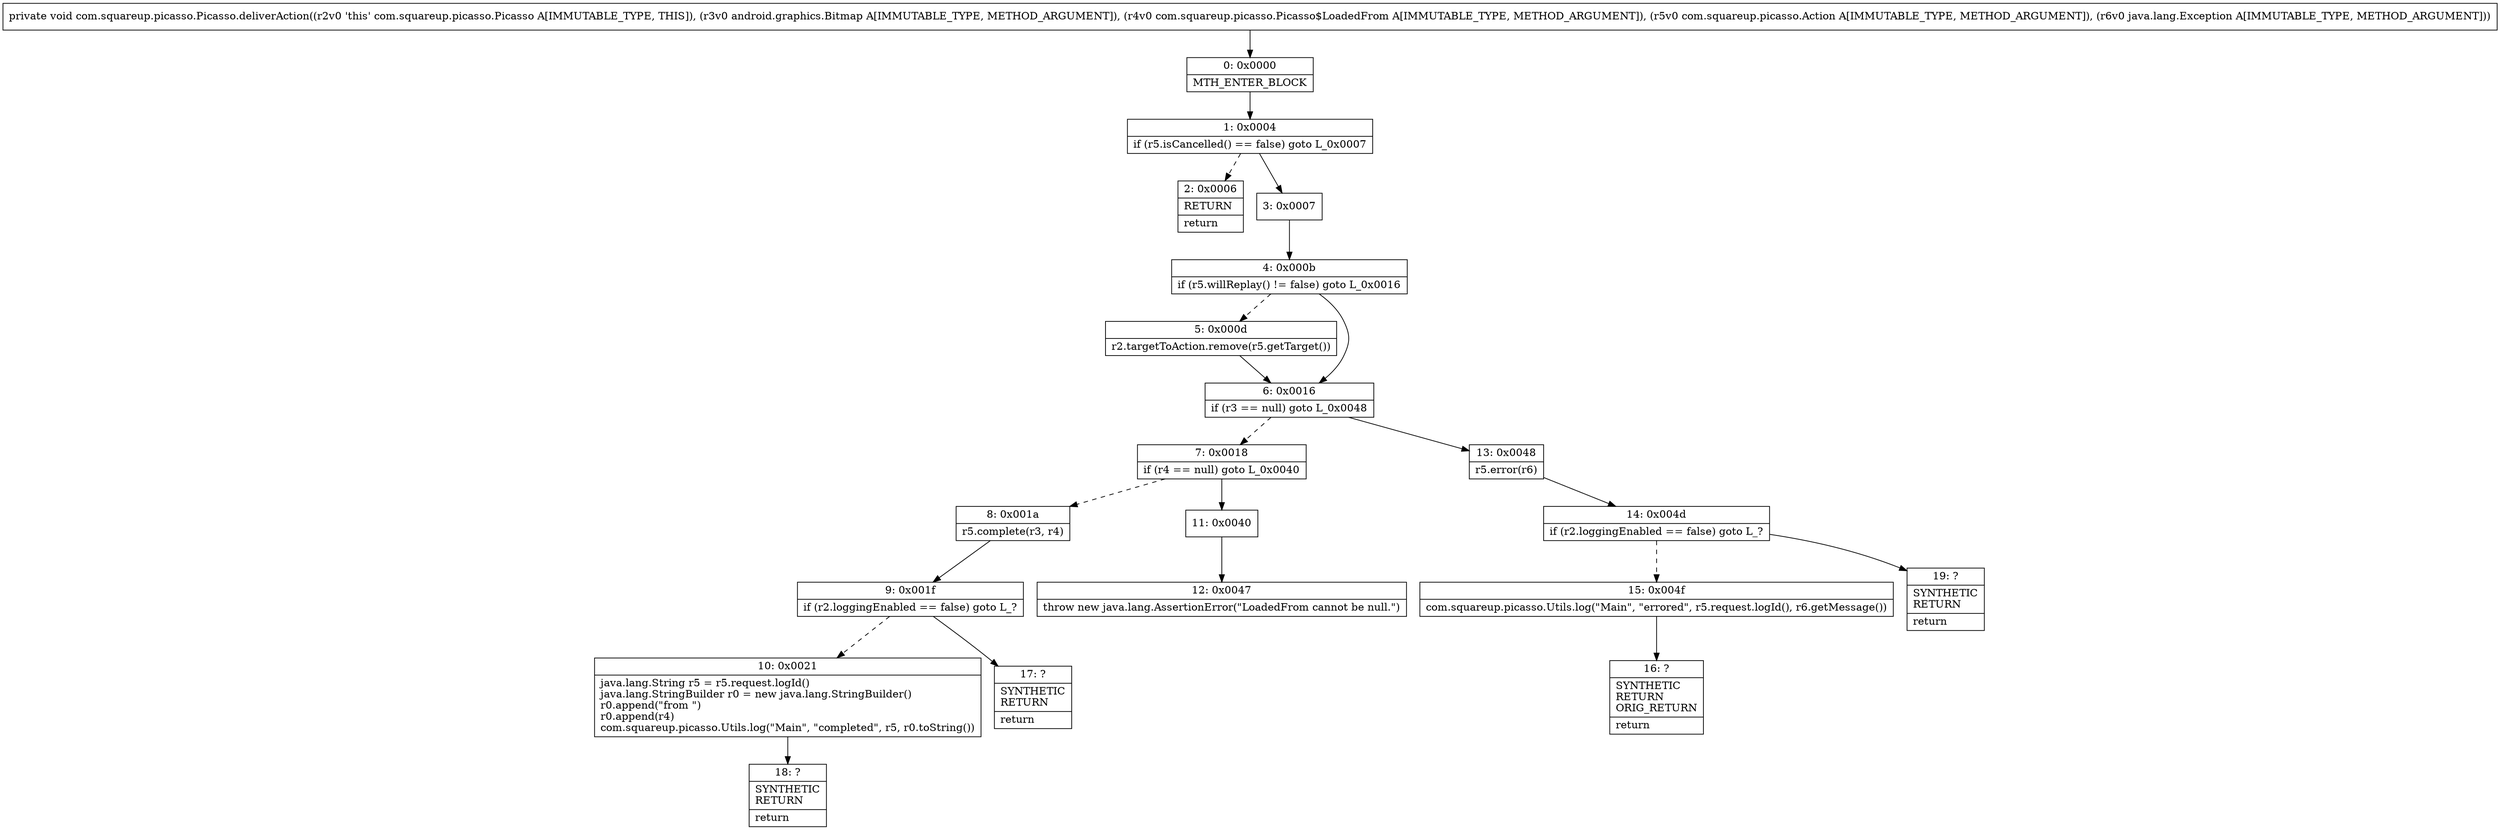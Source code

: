 digraph "CFG forcom.squareup.picasso.Picasso.deliverAction(Landroid\/graphics\/Bitmap;Lcom\/squareup\/picasso\/Picasso$LoadedFrom;Lcom\/squareup\/picasso\/Action;Ljava\/lang\/Exception;)V" {
Node_0 [shape=record,label="{0\:\ 0x0000|MTH_ENTER_BLOCK\l}"];
Node_1 [shape=record,label="{1\:\ 0x0004|if (r5.isCancelled() == false) goto L_0x0007\l}"];
Node_2 [shape=record,label="{2\:\ 0x0006|RETURN\l|return\l}"];
Node_3 [shape=record,label="{3\:\ 0x0007}"];
Node_4 [shape=record,label="{4\:\ 0x000b|if (r5.willReplay() != false) goto L_0x0016\l}"];
Node_5 [shape=record,label="{5\:\ 0x000d|r2.targetToAction.remove(r5.getTarget())\l}"];
Node_6 [shape=record,label="{6\:\ 0x0016|if (r3 == null) goto L_0x0048\l}"];
Node_7 [shape=record,label="{7\:\ 0x0018|if (r4 == null) goto L_0x0040\l}"];
Node_8 [shape=record,label="{8\:\ 0x001a|r5.complete(r3, r4)\l}"];
Node_9 [shape=record,label="{9\:\ 0x001f|if (r2.loggingEnabled == false) goto L_?\l}"];
Node_10 [shape=record,label="{10\:\ 0x0021|java.lang.String r5 = r5.request.logId()\ljava.lang.StringBuilder r0 = new java.lang.StringBuilder()\lr0.append(\"from \")\lr0.append(r4)\lcom.squareup.picasso.Utils.log(\"Main\", \"completed\", r5, r0.toString())\l}"];
Node_11 [shape=record,label="{11\:\ 0x0040}"];
Node_12 [shape=record,label="{12\:\ 0x0047|throw new java.lang.AssertionError(\"LoadedFrom cannot be null.\")\l}"];
Node_13 [shape=record,label="{13\:\ 0x0048|r5.error(r6)\l}"];
Node_14 [shape=record,label="{14\:\ 0x004d|if (r2.loggingEnabled == false) goto L_?\l}"];
Node_15 [shape=record,label="{15\:\ 0x004f|com.squareup.picasso.Utils.log(\"Main\", \"errored\", r5.request.logId(), r6.getMessage())\l}"];
Node_16 [shape=record,label="{16\:\ ?|SYNTHETIC\lRETURN\lORIG_RETURN\l|return\l}"];
Node_17 [shape=record,label="{17\:\ ?|SYNTHETIC\lRETURN\l|return\l}"];
Node_18 [shape=record,label="{18\:\ ?|SYNTHETIC\lRETURN\l|return\l}"];
Node_19 [shape=record,label="{19\:\ ?|SYNTHETIC\lRETURN\l|return\l}"];
MethodNode[shape=record,label="{private void com.squareup.picasso.Picasso.deliverAction((r2v0 'this' com.squareup.picasso.Picasso A[IMMUTABLE_TYPE, THIS]), (r3v0 android.graphics.Bitmap A[IMMUTABLE_TYPE, METHOD_ARGUMENT]), (r4v0 com.squareup.picasso.Picasso$LoadedFrom A[IMMUTABLE_TYPE, METHOD_ARGUMENT]), (r5v0 com.squareup.picasso.Action A[IMMUTABLE_TYPE, METHOD_ARGUMENT]), (r6v0 java.lang.Exception A[IMMUTABLE_TYPE, METHOD_ARGUMENT])) }"];
MethodNode -> Node_0;
Node_0 -> Node_1;
Node_1 -> Node_2[style=dashed];
Node_1 -> Node_3;
Node_3 -> Node_4;
Node_4 -> Node_5[style=dashed];
Node_4 -> Node_6;
Node_5 -> Node_6;
Node_6 -> Node_7[style=dashed];
Node_6 -> Node_13;
Node_7 -> Node_8[style=dashed];
Node_7 -> Node_11;
Node_8 -> Node_9;
Node_9 -> Node_10[style=dashed];
Node_9 -> Node_17;
Node_10 -> Node_18;
Node_11 -> Node_12;
Node_13 -> Node_14;
Node_14 -> Node_15[style=dashed];
Node_14 -> Node_19;
Node_15 -> Node_16;
}

